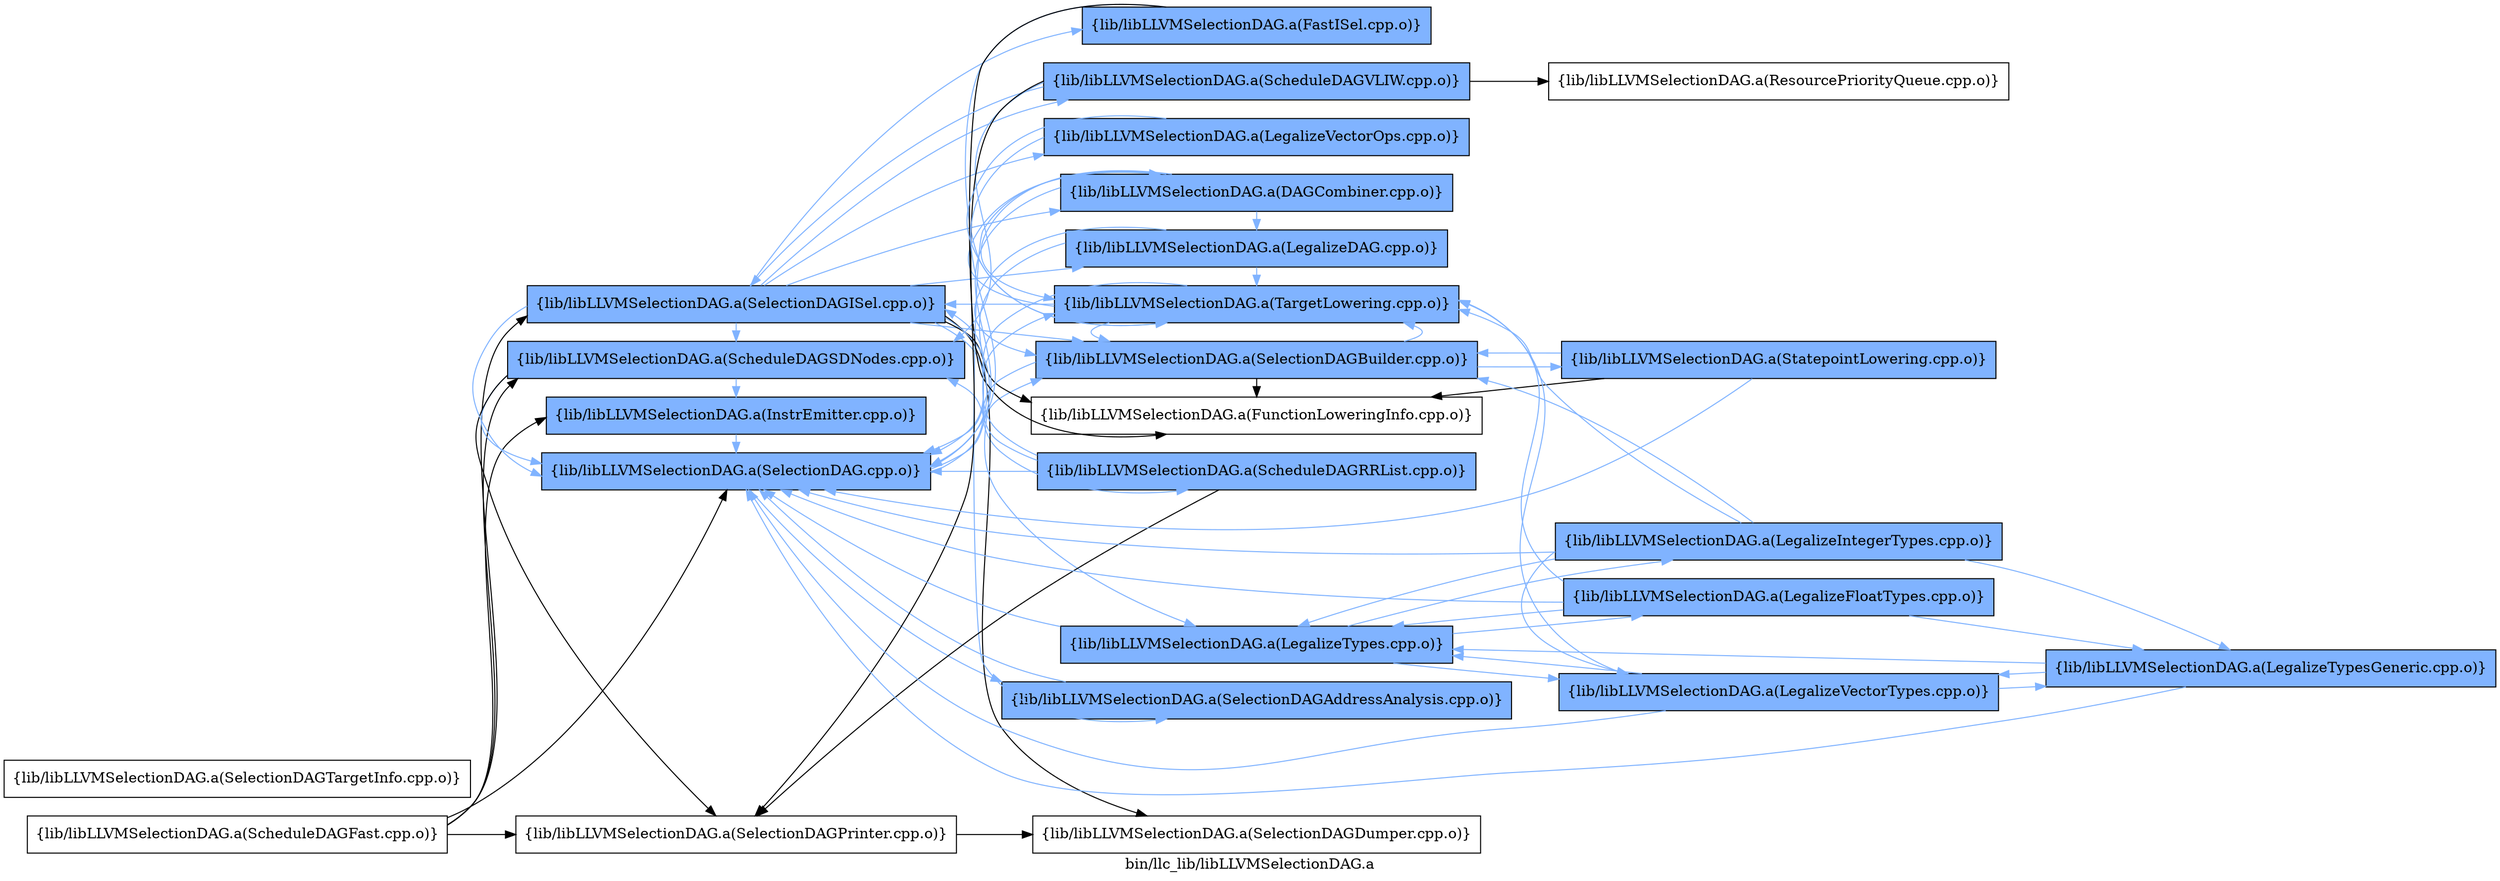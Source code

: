 digraph "bin/llc_lib/libLLVMSelectionDAG.a" {
	label="bin/llc_lib/libLLVMSelectionDAG.a";
	rankdir=LR;
	{ rank=same; Node0x556d1ba21b78;  }
	{ rank=same; Node0x556d1ba21088; Node0x556d1ba20868; Node0x556d1ba1d2f8; Node0x556d1ba2d748; Node0x556d1ba30a38;  }
	{ rank=same; Node0x556d1ba1e7e8; Node0x556d1ba1d618; Node0x556d1ba2a1d8; Node0x556d1ba39138; Node0x556d1ba38558; Node0x556d1ba37748; Node0x556d1ba36e38; Node0x556d1ba20638; Node0x556d1ba200e8; Node0x556d1ba2d978; Node0x556d1ba2e7d8; Node0x556d1ba30e98;  }
	{ rank=same; Node0x556d1ba323d8; Node0x556d1ba1efb8; Node0x556d1ba2e9b8; Node0x556d1ba2f9a8; Node0x556d1ba30628;  }
	{ rank=same; Node0x556d1ba21b78;  }
	{ rank=same; Node0x556d1ba21088; Node0x556d1ba20868; Node0x556d1ba1d2f8; Node0x556d1ba2d748; Node0x556d1ba30a38;  }
	{ rank=same; Node0x556d1ba1e7e8; Node0x556d1ba1d618; Node0x556d1ba2a1d8; Node0x556d1ba39138; Node0x556d1ba38558; Node0x556d1ba37748; Node0x556d1ba36e38; Node0x556d1ba20638; Node0x556d1ba200e8; Node0x556d1ba2d978; Node0x556d1ba2e7d8; Node0x556d1ba30e98;  }
	{ rank=same; Node0x556d1ba323d8; Node0x556d1ba1efb8; Node0x556d1ba2e9b8; Node0x556d1ba2f9a8; Node0x556d1ba30628;  }

	Node0x556d1ba21b78 [shape=record,shape=box,group=0,label="{lib/libLLVMSelectionDAG.a(ScheduleDAGFast.cpp.o)}"];
	Node0x556d1ba21b78 -> Node0x556d1ba21088;
	Node0x556d1ba21b78 -> Node0x556d1ba20868;
	Node0x556d1ba21b78 -> Node0x556d1ba1d2f8;
	Node0x556d1ba21b78 -> Node0x556d1ba2d748;
	Node0x556d1ba21b78 -> Node0x556d1ba30a38;
	Node0x556d1ba20638 [shape=record,shape=box,group=1,style=filled,fillcolor="0.600000 0.5 1",label="{lib/libLLVMSelectionDAG.a(ScheduleDAGRRList.cpp.o)}"];
	Node0x556d1ba20638 -> Node0x556d1ba20868[color="0.600000 0.5 1"];
	Node0x556d1ba20638 -> Node0x556d1ba1d2f8[color="0.600000 0.5 1"];
	Node0x556d1ba20638 -> Node0x556d1ba2d748[color="0.600000 0.5 1"];
	Node0x556d1ba20638 -> Node0x556d1ba30a38;
	Node0x556d1ba200e8 [shape=record,shape=box,group=1,style=filled,fillcolor="0.600000 0.5 1",label="{lib/libLLVMSelectionDAG.a(ScheduleDAGVLIW.cpp.o)}"];
	Node0x556d1ba200e8 -> Node0x556d1ba20868[color="0.600000 0.5 1"];
	Node0x556d1ba200e8 -> Node0x556d1ba1efb8;
	Node0x556d1ba200e8 -> Node0x556d1ba2d748[color="0.600000 0.5 1"];
	Node0x556d1ba200e8 -> Node0x556d1ba30a38;
	Node0x556d1ba2d748 [shape=record,shape=box,group=1,style=filled,fillcolor="0.600000 0.5 1",label="{lib/libLLVMSelectionDAG.a(SelectionDAGISel.cpp.o)}"];
	Node0x556d1ba2d748 -> Node0x556d1ba39138[color="0.600000 0.5 1"];
	Node0x556d1ba2d748 -> Node0x556d1ba38558[color="0.600000 0.5 1"];
	Node0x556d1ba2d748 -> Node0x556d1ba37748;
	Node0x556d1ba2d748 -> Node0x556d1ba36e38[color="0.600000 0.5 1"];
	Node0x556d1ba2d748 -> Node0x556d1ba20638[color="0.600000 0.5 1"];
	Node0x556d1ba2d748 -> Node0x556d1ba20868[color="0.600000 0.5 1"];
	Node0x556d1ba2d748 -> Node0x556d1ba200e8[color="0.600000 0.5 1"];
	Node0x556d1ba2d748 -> Node0x556d1ba1e7e8[color="0.600000 0.5 1"];
	Node0x556d1ba2d748 -> Node0x556d1ba1d2f8[color="0.600000 0.5 1"];
	Node0x556d1ba2d748 -> Node0x556d1ba2d978;
	Node0x556d1ba2d748 -> Node0x556d1ba2e7d8[color="0.600000 0.5 1"];
	Node0x556d1ba2d748 -> Node0x556d1ba30e98[color="0.600000 0.5 1"];
	Node0x556d1ba39138 [shape=record,shape=box,group=1,style=filled,fillcolor="0.600000 0.5 1",label="{lib/libLLVMSelectionDAG.a(DAGCombiner.cpp.o)}"];
	Node0x556d1ba39138 -> Node0x556d1ba36e38[color="0.600000 0.5 1"];
	Node0x556d1ba39138 -> Node0x556d1ba1d2f8[color="0.600000 0.5 1"];
	Node0x556d1ba39138 -> Node0x556d1ba1d618[color="0.600000 0.5 1"];
	Node0x556d1ba39138 -> Node0x556d1ba2a1d8[color="0.600000 0.5 1"];
	Node0x556d1ba1e7e8 [shape=record,shape=box,group=1,style=filled,fillcolor="0.600000 0.5 1",label="{lib/libLLVMSelectionDAG.a(SelectionDAGBuilder.cpp.o)}"];
	Node0x556d1ba1e7e8 -> Node0x556d1ba37748;
	Node0x556d1ba1e7e8 -> Node0x556d1ba1d2f8[color="0.600000 0.5 1"];
	Node0x556d1ba1e7e8 -> Node0x556d1ba323d8[color="0.600000 0.5 1"];
	Node0x556d1ba1e7e8 -> Node0x556d1ba2a1d8[color="0.600000 0.5 1"];
	Node0x556d1ba1d2f8 [shape=record,shape=box,group=1,style=filled,fillcolor="0.600000 0.5 1",label="{lib/libLLVMSelectionDAG.a(SelectionDAG.cpp.o)}"];
	Node0x556d1ba1d2f8 -> Node0x556d1ba1e7e8[color="0.600000 0.5 1"];
	Node0x556d1ba1d2f8 -> Node0x556d1ba1d618[color="0.600000 0.5 1"];
	Node0x556d1ba1d2f8 -> Node0x556d1ba2a1d8[color="0.600000 0.5 1"];
	Node0x556d1ba2a1d8 [shape=record,shape=box,group=1,style=filled,fillcolor="0.600000 0.5 1",label="{lib/libLLVMSelectionDAG.a(TargetLowering.cpp.o)}"];
	Node0x556d1ba2a1d8 -> Node0x556d1ba39138[color="0.600000 0.5 1"];
	Node0x556d1ba2a1d8 -> Node0x556d1ba1e7e8[color="0.600000 0.5 1"];
	Node0x556d1ba2a1d8 -> Node0x556d1ba1d2f8[color="0.600000 0.5 1"];
	Node0x556d1ba2a1d8 -> Node0x556d1ba2d748[color="0.600000 0.5 1"];
	Node0x556d1ba38558 [shape=record,shape=box,group=1,style=filled,fillcolor="0.600000 0.5 1",label="{lib/libLLVMSelectionDAG.a(FastISel.cpp.o)}"];
	Node0x556d1ba38558 -> Node0x556d1ba37748;
	Node0x556d1ba38558 -> Node0x556d1ba2a1d8[color="0.600000 0.5 1"];
	Node0x556d1ba37748 [shape=record,shape=box,group=0,label="{lib/libLLVMSelectionDAG.a(FunctionLoweringInfo.cpp.o)}"];
	Node0x556d1ba31258 [shape=record,shape=box,group=0,label="{lib/libLLVMSelectionDAG.a(SelectionDAGTargetInfo.cpp.o)}"];
	Node0x556d1ba36e38 [shape=record,shape=box,group=1,style=filled,fillcolor="0.600000 0.5 1",label="{lib/libLLVMSelectionDAG.a(LegalizeDAG.cpp.o)}"];
	Node0x556d1ba36e38 -> Node0x556d1ba1e7e8[color="0.600000 0.5 1"];
	Node0x556d1ba36e38 -> Node0x556d1ba1d2f8[color="0.600000 0.5 1"];
	Node0x556d1ba36e38 -> Node0x556d1ba2a1d8[color="0.600000 0.5 1"];
	Node0x556d1ba1d618 [shape=record,shape=box,group=1,style=filled,fillcolor="0.600000 0.5 1",label="{lib/libLLVMSelectionDAG.a(SelectionDAGAddressAnalysis.cpp.o)}"];
	Node0x556d1ba1d618 -> Node0x556d1ba1d2f8[color="0.600000 0.5 1"];
	Node0x556d1ba21088 [shape=record,shape=box,group=1,style=filled,fillcolor="0.600000 0.5 1",label="{lib/libLLVMSelectionDAG.a(InstrEmitter.cpp.o)}"];
	Node0x556d1ba21088 -> Node0x556d1ba1d2f8[color="0.600000 0.5 1"];
	Node0x556d1ba20868 [shape=record,shape=box,group=1,style=filled,fillcolor="0.600000 0.5 1",label="{lib/libLLVMSelectionDAG.a(ScheduleDAGSDNodes.cpp.o)}"];
	Node0x556d1ba20868 -> Node0x556d1ba21088[color="0.600000 0.5 1"];
	Node0x556d1ba20868 -> Node0x556d1ba1d2f8[color="0.600000 0.5 1"];
	Node0x556d1ba20868 -> Node0x556d1ba30a38;
	Node0x556d1ba30a38 [shape=record,shape=box,group=0,label="{lib/libLLVMSelectionDAG.a(SelectionDAGPrinter.cpp.o)}"];
	Node0x556d1ba30a38 -> Node0x556d1ba2d978;
	Node0x556d1ba1efb8 [shape=record,shape=box,group=0,label="{lib/libLLVMSelectionDAG.a(ResourcePriorityQueue.cpp.o)}"];
	Node0x556d1ba323d8 [shape=record,shape=box,group=1,style=filled,fillcolor="0.600000 0.5 1",label="{lib/libLLVMSelectionDAG.a(StatepointLowering.cpp.o)}"];
	Node0x556d1ba323d8 -> Node0x556d1ba37748;
	Node0x556d1ba323d8 -> Node0x556d1ba1e7e8[color="0.600000 0.5 1"];
	Node0x556d1ba323d8 -> Node0x556d1ba1d2f8[color="0.600000 0.5 1"];
	Node0x556d1ba2d978 [shape=record,shape=box,group=0,label="{lib/libLLVMSelectionDAG.a(SelectionDAGDumper.cpp.o)}"];
	Node0x556d1ba2e7d8 [shape=record,shape=box,group=1,style=filled,fillcolor="0.600000 0.5 1",label="{lib/libLLVMSelectionDAG.a(LegalizeTypes.cpp.o)}"];
	Node0x556d1ba2e7d8 -> Node0x556d1ba1d2f8[color="0.600000 0.5 1"];
	Node0x556d1ba2e7d8 -> Node0x556d1ba2e9b8[color="0.600000 0.5 1"];
	Node0x556d1ba2e7d8 -> Node0x556d1ba2f9a8[color="0.600000 0.5 1"];
	Node0x556d1ba2e7d8 -> Node0x556d1ba30628[color="0.600000 0.5 1"];
	Node0x556d1ba30e98 [shape=record,shape=box,group=1,style=filled,fillcolor="0.600000 0.5 1",label="{lib/libLLVMSelectionDAG.a(LegalizeVectorOps.cpp.o)}"];
	Node0x556d1ba30e98 -> Node0x556d1ba1d2f8[color="0.600000 0.5 1"];
	Node0x556d1ba30e98 -> Node0x556d1ba2a1d8[color="0.600000 0.5 1"];
	Node0x556d1ba2e9b8 [shape=record,shape=box,group=1,style=filled,fillcolor="0.600000 0.5 1",label="{lib/libLLVMSelectionDAG.a(LegalizeFloatTypes.cpp.o)}"];
	Node0x556d1ba2e9b8 -> Node0x556d1ba1d2f8[color="0.600000 0.5 1"];
	Node0x556d1ba2e9b8 -> Node0x556d1ba2e7d8[color="0.600000 0.5 1"];
	Node0x556d1ba2e9b8 -> Node0x556d1ba2f6d8[color="0.600000 0.5 1"];
	Node0x556d1ba2e9b8 -> Node0x556d1ba2a1d8[color="0.600000 0.5 1"];
	Node0x556d1ba2f9a8 [shape=record,shape=box,group=1,style=filled,fillcolor="0.600000 0.5 1",label="{lib/libLLVMSelectionDAG.a(LegalizeVectorTypes.cpp.o)}"];
	Node0x556d1ba2f9a8 -> Node0x556d1ba1d2f8[color="0.600000 0.5 1"];
	Node0x556d1ba2f9a8 -> Node0x556d1ba2e7d8[color="0.600000 0.5 1"];
	Node0x556d1ba2f9a8 -> Node0x556d1ba2f6d8[color="0.600000 0.5 1"];
	Node0x556d1ba2f9a8 -> Node0x556d1ba2a1d8[color="0.600000 0.5 1"];
	Node0x556d1ba30628 [shape=record,shape=box,group=1,style=filled,fillcolor="0.600000 0.5 1",label="{lib/libLLVMSelectionDAG.a(LegalizeIntegerTypes.cpp.o)}"];
	Node0x556d1ba30628 -> Node0x556d1ba1e7e8[color="0.600000 0.5 1"];
	Node0x556d1ba30628 -> Node0x556d1ba1d2f8[color="0.600000 0.5 1"];
	Node0x556d1ba30628 -> Node0x556d1ba2e7d8[color="0.600000 0.5 1"];
	Node0x556d1ba30628 -> Node0x556d1ba2f6d8[color="0.600000 0.5 1"];
	Node0x556d1ba30628 -> Node0x556d1ba2f9a8[color="0.600000 0.5 1"];
	Node0x556d1ba30628 -> Node0x556d1ba2a1d8[color="0.600000 0.5 1"];
	Node0x556d1ba2f6d8 [shape=record,shape=box,group=1,style=filled,fillcolor="0.600000 0.5 1",label="{lib/libLLVMSelectionDAG.a(LegalizeTypesGeneric.cpp.o)}"];
	Node0x556d1ba2f6d8 -> Node0x556d1ba1d2f8[color="0.600000 0.5 1"];
	Node0x556d1ba2f6d8 -> Node0x556d1ba2e7d8[color="0.600000 0.5 1"];
	Node0x556d1ba2f6d8 -> Node0x556d1ba2f9a8[color="0.600000 0.5 1"];
}
